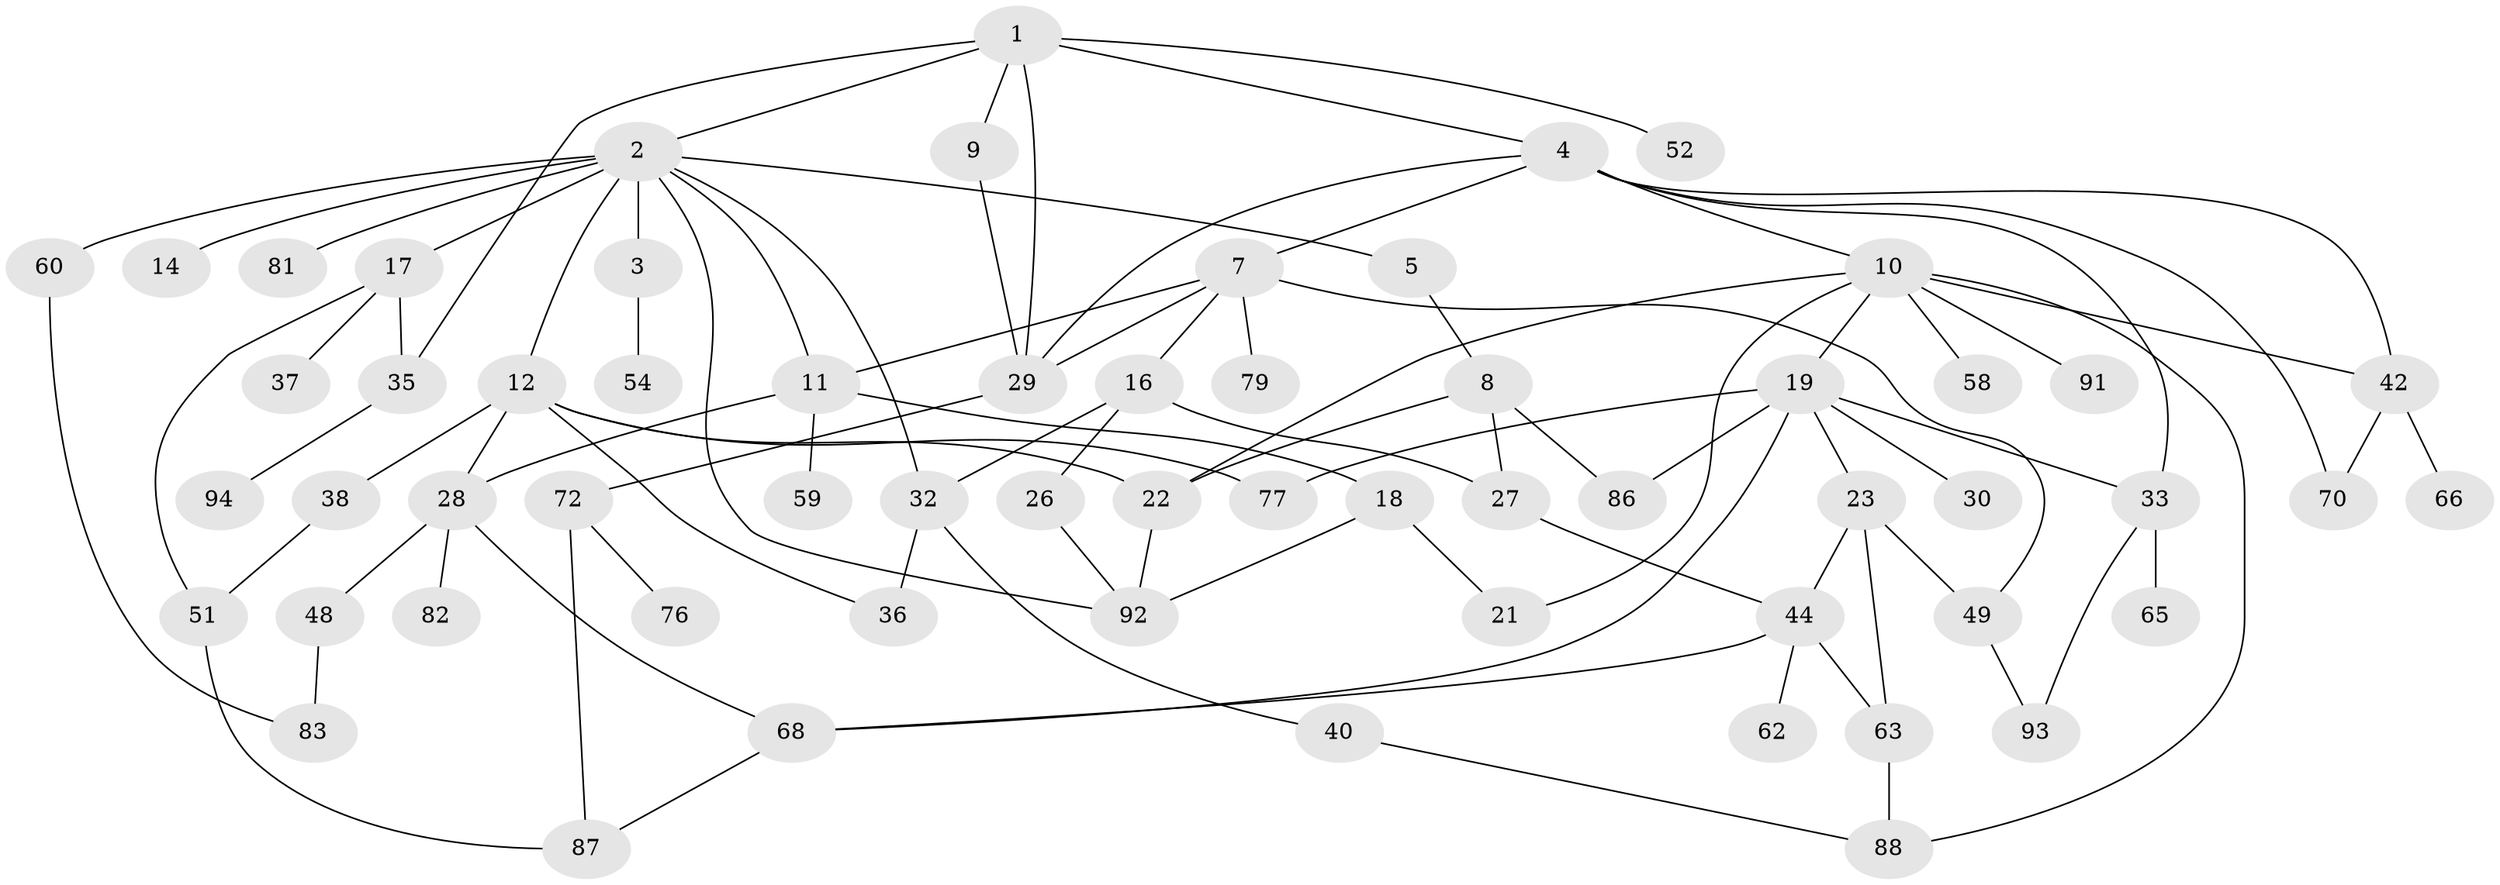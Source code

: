 // original degree distribution, {6: 0.031578947368421054, 9: 0.010526315789473684, 2: 0.3157894736842105, 4: 0.16842105263157894, 7: 0.010526315789473684, 5: 0.021052631578947368, 3: 0.22105263157894736, 1: 0.22105263157894736}
// Generated by graph-tools (version 1.1) at 2025/41/03/06/25 10:41:27]
// undirected, 61 vertices, 92 edges
graph export_dot {
graph [start="1"]
  node [color=gray90,style=filled];
  1 [super="+46"];
  2 [super="+6"];
  3;
  4 [super="+75"];
  5;
  7 [super="+15"];
  8;
  9 [super="+90"];
  10 [super="+50"];
  11 [super="+13"];
  12 [super="+24"];
  14 [super="+41"];
  16;
  17 [super="+20"];
  18 [super="+57"];
  19 [super="+78"];
  21 [super="+61"];
  22 [super="+56"];
  23 [super="+25"];
  26 [super="+69"];
  27 [super="+85"];
  28 [super="+45"];
  29 [super="+31"];
  30;
  32 [super="+34"];
  33 [super="+80"];
  35 [super="+84"];
  36 [super="+43"];
  37;
  38 [super="+39"];
  40;
  42 [super="+55"];
  44 [super="+47"];
  48 [super="+64"];
  49;
  51 [super="+71"];
  52 [super="+53"];
  54;
  58;
  59;
  60;
  62 [super="+73"];
  63 [super="+67"];
  65;
  66;
  68 [super="+74"];
  70;
  72;
  76;
  77;
  79;
  81;
  82;
  83 [super="+89"];
  86;
  87;
  88 [super="+95"];
  91;
  92;
  93;
  94;
  1 -- 2;
  1 -- 4;
  1 -- 9;
  1 -- 35;
  1 -- 29;
  1 -- 52;
  2 -- 3;
  2 -- 5;
  2 -- 12;
  2 -- 17;
  2 -- 32;
  2 -- 60;
  2 -- 92;
  2 -- 81;
  2 -- 11;
  2 -- 14;
  3 -- 54;
  4 -- 7;
  4 -- 10;
  4 -- 29;
  4 -- 33;
  4 -- 42;
  4 -- 70;
  5 -- 8;
  7 -- 16;
  7 -- 11;
  7 -- 49;
  7 -- 29;
  7 -- 79;
  8 -- 22;
  8 -- 86;
  8 -- 27;
  9 -- 29;
  10 -- 19;
  10 -- 21;
  10 -- 42;
  10 -- 88;
  10 -- 91;
  10 -- 58;
  10 -- 22;
  11 -- 59;
  11 -- 18;
  11 -- 28;
  12 -- 38;
  12 -- 77;
  12 -- 28;
  12 -- 22;
  12 -- 36;
  16 -- 26;
  16 -- 27;
  16 -- 32;
  17 -- 37;
  17 -- 51;
  17 -- 35;
  18 -- 92;
  18 -- 21;
  19 -- 23;
  19 -- 30;
  19 -- 33;
  19 -- 77;
  19 -- 86;
  19 -- 68;
  22 -- 92;
  23 -- 49;
  23 -- 44;
  23 -- 63;
  26 -- 92;
  27 -- 44;
  28 -- 82;
  28 -- 48;
  28 -- 68;
  29 -- 72;
  32 -- 40;
  32 -- 36;
  33 -- 65;
  33 -- 93;
  35 -- 94;
  38 -- 51;
  40 -- 88;
  42 -- 66;
  42 -- 70;
  44 -- 68;
  44 -- 63;
  44 -- 62;
  48 -- 83;
  49 -- 93;
  51 -- 87;
  60 -- 83;
  63 -- 88;
  68 -- 87;
  72 -- 76;
  72 -- 87;
}

